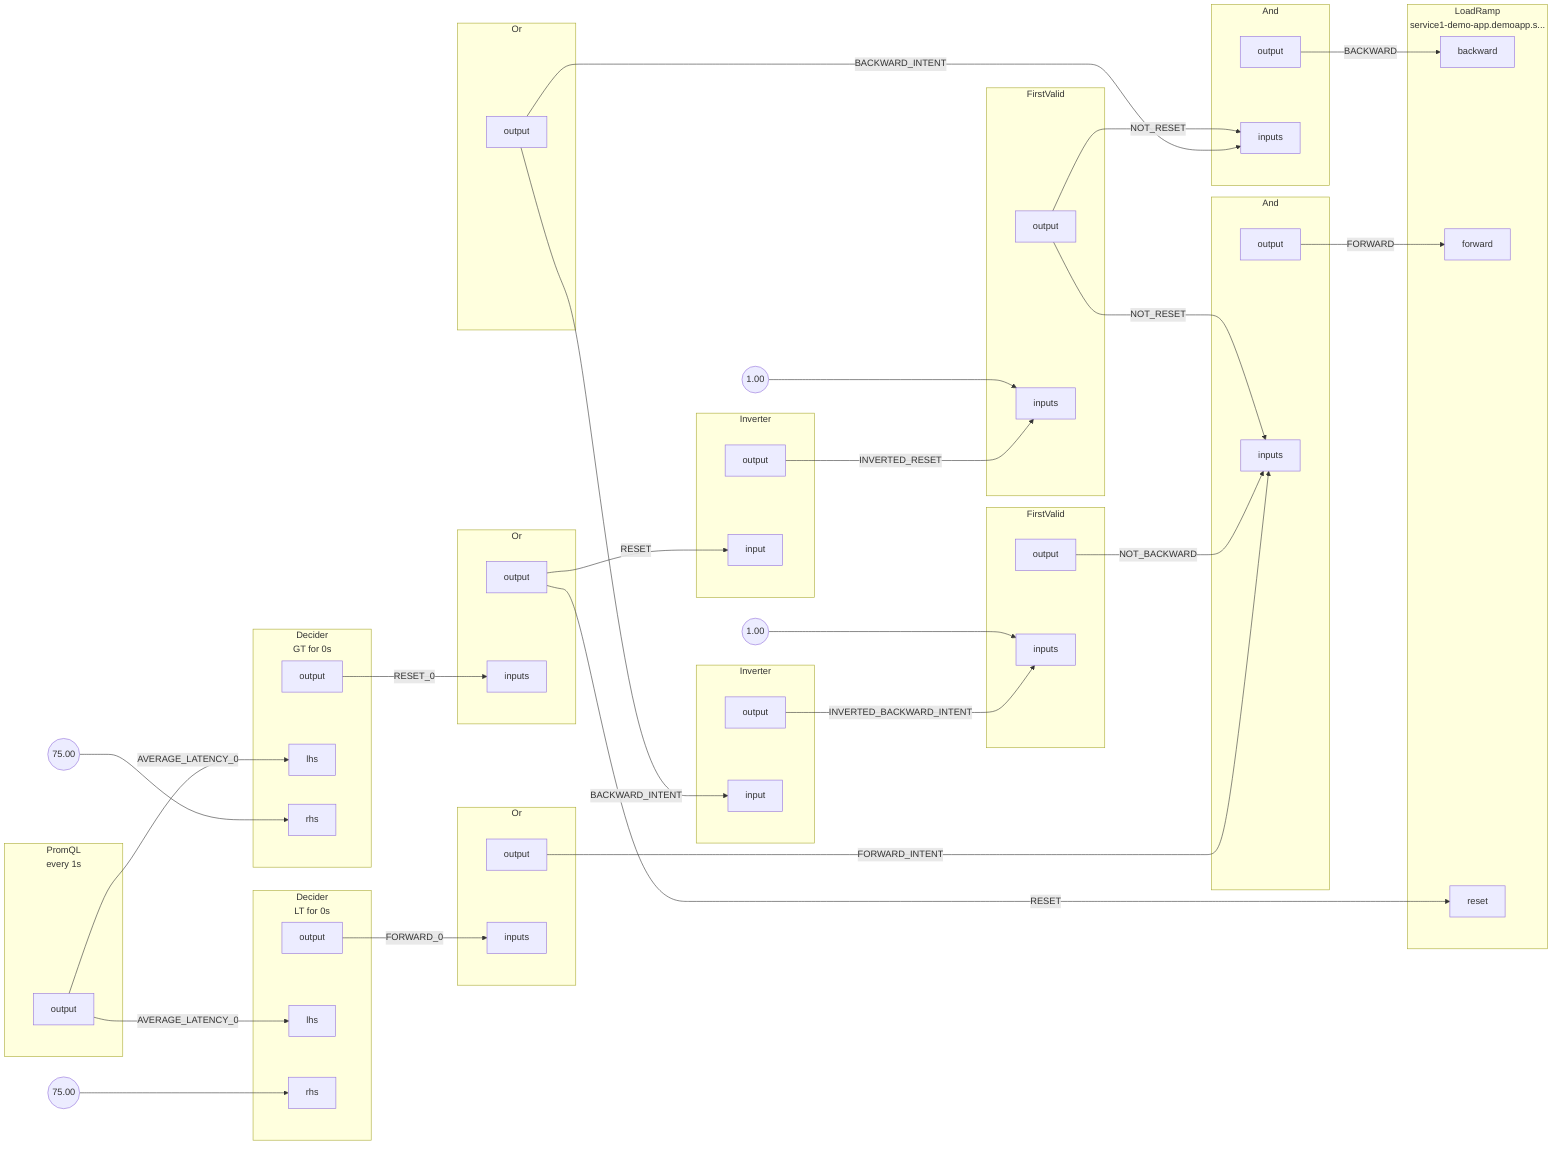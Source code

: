 flowchart LR
subgraph root.0[<center>PromQL<br/>every 1s</center>]
subgraph root.0_outports[ ]
style root.0_outports fill:none,stroke:none
root.0output[output]
end
end
subgraph root.1[<center>Decider<br/>LT for 0s</center>]
subgraph root.1_inports[ ]
style root.1_inports fill:none,stroke:none
root.1lhs[lhs]
root.1rhs[rhs]
end
subgraph root.1_outports[ ]
style root.1_outports fill:none,stroke:none
root.1output[output]
end
end
subgraph root.10[And]
subgraph root.10_inports[ ]
style root.10_inports fill:none,stroke:none
root.10inputs[inputs]
root.10inputs[inputs]
root.10inputs[inputs]
end
subgraph root.10_outports[ ]
style root.10_outports fill:none,stroke:none
root.10output[output]
end
end
subgraph root.11[And]
subgraph root.11_inports[ ]
style root.11_inports fill:none,stroke:none
root.11inputs[inputs]
root.11inputs[inputs]
end
subgraph root.11_outports[ ]
style root.11_outports fill:none,stroke:none
root.11output[output]
end
end
subgraph root.12[<center>LoadRamp<br/>service1-demo-app.demoapp.s...</center>]
subgraph root.12_inports[ ]
style root.12_inports fill:none,stroke:none
root.12backward[backward]
root.12forward[forward]
root.12reset[reset]
end
end
root.1_rhs_FakeConstantout((75.00))
subgraph root.2[<center>Decider<br/>GT for 0s</center>]
subgraph root.2_inports[ ]
style root.2_inports fill:none,stroke:none
root.2lhs[lhs]
root.2rhs[rhs]
end
subgraph root.2_outports[ ]
style root.2_outports fill:none,stroke:none
root.2output[output]
end
end
root.2_rhs_FakeConstantout((75.00))
subgraph root.3[Or]
subgraph root.3_inports[ ]
style root.3_inports fill:none,stroke:none
root.3inputs[inputs]
end
subgraph root.3_outports[ ]
style root.3_outports fill:none,stroke:none
root.3output[output]
end
end
subgraph root.4[Or]
subgraph root.4_outports[ ]
style root.4_outports fill:none,stroke:none
root.4output[output]
end
end
subgraph root.5[Or]
subgraph root.5_inports[ ]
style root.5_inports fill:none,stroke:none
root.5inputs[inputs]
end
subgraph root.5_outports[ ]
style root.5_outports fill:none,stroke:none
root.5output[output]
end
end
subgraph root.6[Inverter]
subgraph root.6_inports[ ]
style root.6_inports fill:none,stroke:none
root.6input[input]
end
subgraph root.6_outports[ ]
style root.6_outports fill:none,stroke:none
root.6output[output]
end
end
subgraph root.7[FirstValid]
subgraph root.7_inports[ ]
style root.7_inports fill:none,stroke:none
root.7inputs[inputs]
root.7inputs[inputs]
end
subgraph root.7_outports[ ]
style root.7_outports fill:none,stroke:none
root.7output[output]
end
end
root.7_inputs_FakeConstantout((1.00))
subgraph root.8[Inverter]
subgraph root.8_inports[ ]
style root.8_inports fill:none,stroke:none
root.8input[input]
end
subgraph root.8_outports[ ]
style root.8_outports fill:none,stroke:none
root.8output[output]
end
end
subgraph root.9[FirstValid]
subgraph root.9_inports[ ]
style root.9_inports fill:none,stroke:none
root.9inputs[inputs]
root.9inputs[inputs]
end
subgraph root.9_outports[ ]
style root.9_outports fill:none,stroke:none
root.9output[output]
end
end
root.9_inputs_FakeConstantout((1.00))
root.0output --> |AVERAGE_LATENCY_0| root.1lhs
root.0output --> |AVERAGE_LATENCY_0| root.2lhs
root.10output --> |FORWARD| root.12forward
root.11output --> |BACKWARD| root.12backward
root.1output --> |FORWARD_0| root.3inputs
root.1_rhs_FakeConstantout --> root.1rhs
root.2output --> |RESET_0| root.5inputs
root.2_rhs_FakeConstantout --> root.2rhs
root.3output --> |FORWARD_INTENT| root.10inputs
root.4output --> |BACKWARD_INTENT| root.11inputs
root.4output --> |BACKWARD_INTENT| root.6input
root.5output --> |RESET| root.12reset
root.5output --> |RESET| root.8input
root.6output --> |INVERTED_BACKWARD_INTENT| root.7inputs
root.7_inputs_FakeConstantout --> root.7inputs
root.7output --> |NOT_BACKWARD| root.10inputs
root.8output --> |INVERTED_RESET| root.9inputs
root.9_inputs_FakeConstantout --> root.9inputs
root.9output --> |NOT_RESET| root.10inputs
root.9output --> |NOT_RESET| root.11inputs